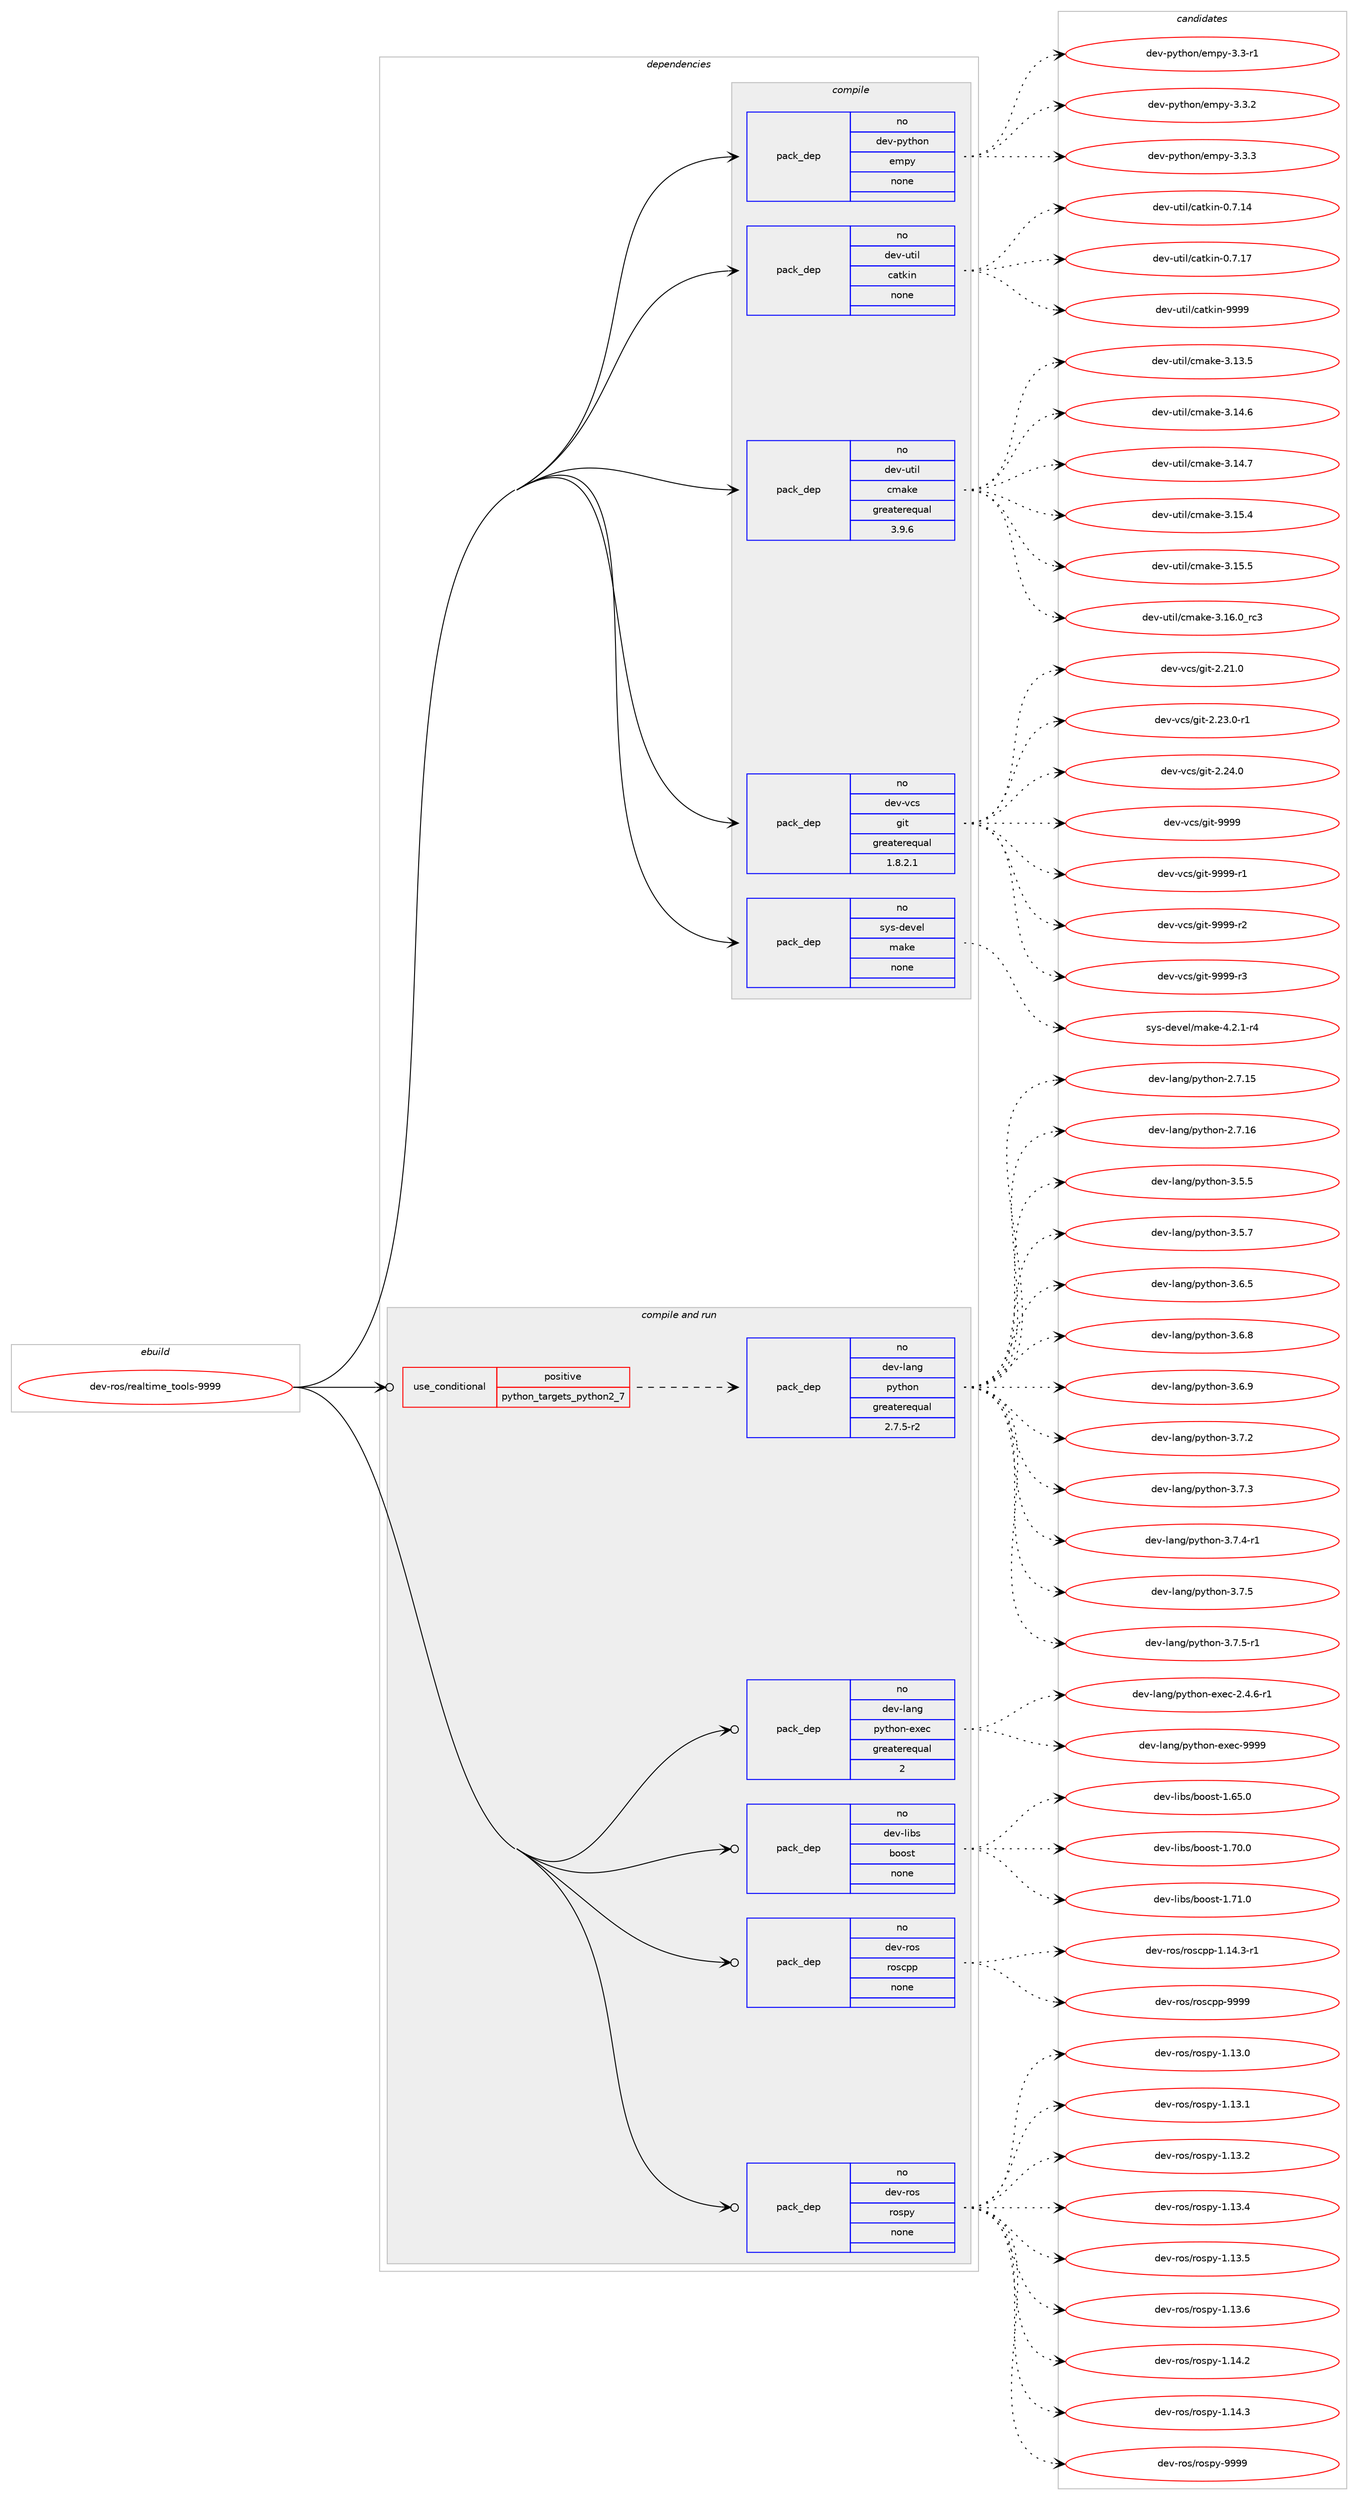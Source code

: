 digraph prolog {

# *************
# Graph options
# *************

newrank=true;
concentrate=true;
compound=true;
graph [rankdir=LR,fontname=Helvetica,fontsize=10,ranksep=1.5];#, ranksep=2.5, nodesep=0.2];
edge  [arrowhead=vee];
node  [fontname=Helvetica,fontsize=10];

# **********
# The ebuild
# **********

subgraph cluster_leftcol {
color=gray;
rank=same;
label=<<i>ebuild</i>>;
id [label="dev-ros/realtime_tools-9999", color=red, width=4, href="../dev-ros/realtime_tools-9999.svg"];
}

# ****************
# The dependencies
# ****************

subgraph cluster_midcol {
color=gray;
label=<<i>dependencies</i>>;
subgraph cluster_compile {
fillcolor="#eeeeee";
style=filled;
label=<<i>compile</i>>;
subgraph pack493078 {
dependency659298 [label=<<TABLE BORDER="0" CELLBORDER="1" CELLSPACING="0" CELLPADDING="4" WIDTH="220"><TR><TD ROWSPAN="6" CELLPADDING="30">pack_dep</TD></TR><TR><TD WIDTH="110">no</TD></TR><TR><TD>dev-python</TD></TR><TR><TD>empy</TD></TR><TR><TD>none</TD></TR><TR><TD></TD></TR></TABLE>>, shape=none, color=blue];
}
id:e -> dependency659298:w [weight=20,style="solid",arrowhead="vee"];
subgraph pack493079 {
dependency659299 [label=<<TABLE BORDER="0" CELLBORDER="1" CELLSPACING="0" CELLPADDING="4" WIDTH="220"><TR><TD ROWSPAN="6" CELLPADDING="30">pack_dep</TD></TR><TR><TD WIDTH="110">no</TD></TR><TR><TD>dev-util</TD></TR><TR><TD>catkin</TD></TR><TR><TD>none</TD></TR><TR><TD></TD></TR></TABLE>>, shape=none, color=blue];
}
id:e -> dependency659299:w [weight=20,style="solid",arrowhead="vee"];
subgraph pack493080 {
dependency659300 [label=<<TABLE BORDER="0" CELLBORDER="1" CELLSPACING="0" CELLPADDING="4" WIDTH="220"><TR><TD ROWSPAN="6" CELLPADDING="30">pack_dep</TD></TR><TR><TD WIDTH="110">no</TD></TR><TR><TD>dev-util</TD></TR><TR><TD>cmake</TD></TR><TR><TD>greaterequal</TD></TR><TR><TD>3.9.6</TD></TR></TABLE>>, shape=none, color=blue];
}
id:e -> dependency659300:w [weight=20,style="solid",arrowhead="vee"];
subgraph pack493081 {
dependency659301 [label=<<TABLE BORDER="0" CELLBORDER="1" CELLSPACING="0" CELLPADDING="4" WIDTH="220"><TR><TD ROWSPAN="6" CELLPADDING="30">pack_dep</TD></TR><TR><TD WIDTH="110">no</TD></TR><TR><TD>dev-vcs</TD></TR><TR><TD>git</TD></TR><TR><TD>greaterequal</TD></TR><TR><TD>1.8.2.1</TD></TR></TABLE>>, shape=none, color=blue];
}
id:e -> dependency659301:w [weight=20,style="solid",arrowhead="vee"];
subgraph pack493082 {
dependency659302 [label=<<TABLE BORDER="0" CELLBORDER="1" CELLSPACING="0" CELLPADDING="4" WIDTH="220"><TR><TD ROWSPAN="6" CELLPADDING="30">pack_dep</TD></TR><TR><TD WIDTH="110">no</TD></TR><TR><TD>sys-devel</TD></TR><TR><TD>make</TD></TR><TR><TD>none</TD></TR><TR><TD></TD></TR></TABLE>>, shape=none, color=blue];
}
id:e -> dependency659302:w [weight=20,style="solid",arrowhead="vee"];
}
subgraph cluster_compileandrun {
fillcolor="#eeeeee";
style=filled;
label=<<i>compile and run</i>>;
subgraph cond154314 {
dependency659303 [label=<<TABLE BORDER="0" CELLBORDER="1" CELLSPACING="0" CELLPADDING="4"><TR><TD ROWSPAN="3" CELLPADDING="10">use_conditional</TD></TR><TR><TD>positive</TD></TR><TR><TD>python_targets_python2_7</TD></TR></TABLE>>, shape=none, color=red];
subgraph pack493083 {
dependency659304 [label=<<TABLE BORDER="0" CELLBORDER="1" CELLSPACING="0" CELLPADDING="4" WIDTH="220"><TR><TD ROWSPAN="6" CELLPADDING="30">pack_dep</TD></TR><TR><TD WIDTH="110">no</TD></TR><TR><TD>dev-lang</TD></TR><TR><TD>python</TD></TR><TR><TD>greaterequal</TD></TR><TR><TD>2.7.5-r2</TD></TR></TABLE>>, shape=none, color=blue];
}
dependency659303:e -> dependency659304:w [weight=20,style="dashed",arrowhead="vee"];
}
id:e -> dependency659303:w [weight=20,style="solid",arrowhead="odotvee"];
subgraph pack493084 {
dependency659305 [label=<<TABLE BORDER="0" CELLBORDER="1" CELLSPACING="0" CELLPADDING="4" WIDTH="220"><TR><TD ROWSPAN="6" CELLPADDING="30">pack_dep</TD></TR><TR><TD WIDTH="110">no</TD></TR><TR><TD>dev-lang</TD></TR><TR><TD>python-exec</TD></TR><TR><TD>greaterequal</TD></TR><TR><TD>2</TD></TR></TABLE>>, shape=none, color=blue];
}
id:e -> dependency659305:w [weight=20,style="solid",arrowhead="odotvee"];
subgraph pack493085 {
dependency659306 [label=<<TABLE BORDER="0" CELLBORDER="1" CELLSPACING="0" CELLPADDING="4" WIDTH="220"><TR><TD ROWSPAN="6" CELLPADDING="30">pack_dep</TD></TR><TR><TD WIDTH="110">no</TD></TR><TR><TD>dev-libs</TD></TR><TR><TD>boost</TD></TR><TR><TD>none</TD></TR><TR><TD></TD></TR></TABLE>>, shape=none, color=blue];
}
id:e -> dependency659306:w [weight=20,style="solid",arrowhead="odotvee"];
subgraph pack493086 {
dependency659307 [label=<<TABLE BORDER="0" CELLBORDER="1" CELLSPACING="0" CELLPADDING="4" WIDTH="220"><TR><TD ROWSPAN="6" CELLPADDING="30">pack_dep</TD></TR><TR><TD WIDTH="110">no</TD></TR><TR><TD>dev-ros</TD></TR><TR><TD>roscpp</TD></TR><TR><TD>none</TD></TR><TR><TD></TD></TR></TABLE>>, shape=none, color=blue];
}
id:e -> dependency659307:w [weight=20,style="solid",arrowhead="odotvee"];
subgraph pack493087 {
dependency659308 [label=<<TABLE BORDER="0" CELLBORDER="1" CELLSPACING="0" CELLPADDING="4" WIDTH="220"><TR><TD ROWSPAN="6" CELLPADDING="30">pack_dep</TD></TR><TR><TD WIDTH="110">no</TD></TR><TR><TD>dev-ros</TD></TR><TR><TD>rospy</TD></TR><TR><TD>none</TD></TR><TR><TD></TD></TR></TABLE>>, shape=none, color=blue];
}
id:e -> dependency659308:w [weight=20,style="solid",arrowhead="odotvee"];
}
subgraph cluster_run {
fillcolor="#eeeeee";
style=filled;
label=<<i>run</i>>;
}
}

# **************
# The candidates
# **************

subgraph cluster_choices {
rank=same;
color=gray;
label=<<i>candidates</i>>;

subgraph choice493078 {
color=black;
nodesep=1;
choice1001011184511212111610411111047101109112121455146514511449 [label="dev-python/empy-3.3-r1", color=red, width=4,href="../dev-python/empy-3.3-r1.svg"];
choice1001011184511212111610411111047101109112121455146514650 [label="dev-python/empy-3.3.2", color=red, width=4,href="../dev-python/empy-3.3.2.svg"];
choice1001011184511212111610411111047101109112121455146514651 [label="dev-python/empy-3.3.3", color=red, width=4,href="../dev-python/empy-3.3.3.svg"];
dependency659298:e -> choice1001011184511212111610411111047101109112121455146514511449:w [style=dotted,weight="100"];
dependency659298:e -> choice1001011184511212111610411111047101109112121455146514650:w [style=dotted,weight="100"];
dependency659298:e -> choice1001011184511212111610411111047101109112121455146514651:w [style=dotted,weight="100"];
}
subgraph choice493079 {
color=black;
nodesep=1;
choice1001011184511711610510847999711610710511045484655464952 [label="dev-util/catkin-0.7.14", color=red, width=4,href="../dev-util/catkin-0.7.14.svg"];
choice1001011184511711610510847999711610710511045484655464955 [label="dev-util/catkin-0.7.17", color=red, width=4,href="../dev-util/catkin-0.7.17.svg"];
choice100101118451171161051084799971161071051104557575757 [label="dev-util/catkin-9999", color=red, width=4,href="../dev-util/catkin-9999.svg"];
dependency659299:e -> choice1001011184511711610510847999711610710511045484655464952:w [style=dotted,weight="100"];
dependency659299:e -> choice1001011184511711610510847999711610710511045484655464955:w [style=dotted,weight="100"];
dependency659299:e -> choice100101118451171161051084799971161071051104557575757:w [style=dotted,weight="100"];
}
subgraph choice493080 {
color=black;
nodesep=1;
choice1001011184511711610510847991099710710145514649514653 [label="dev-util/cmake-3.13.5", color=red, width=4,href="../dev-util/cmake-3.13.5.svg"];
choice1001011184511711610510847991099710710145514649524654 [label="dev-util/cmake-3.14.6", color=red, width=4,href="../dev-util/cmake-3.14.6.svg"];
choice1001011184511711610510847991099710710145514649524655 [label="dev-util/cmake-3.14.7", color=red, width=4,href="../dev-util/cmake-3.14.7.svg"];
choice1001011184511711610510847991099710710145514649534652 [label="dev-util/cmake-3.15.4", color=red, width=4,href="../dev-util/cmake-3.15.4.svg"];
choice1001011184511711610510847991099710710145514649534653 [label="dev-util/cmake-3.15.5", color=red, width=4,href="../dev-util/cmake-3.15.5.svg"];
choice1001011184511711610510847991099710710145514649544648951149951 [label="dev-util/cmake-3.16.0_rc3", color=red, width=4,href="../dev-util/cmake-3.16.0_rc3.svg"];
dependency659300:e -> choice1001011184511711610510847991099710710145514649514653:w [style=dotted,weight="100"];
dependency659300:e -> choice1001011184511711610510847991099710710145514649524654:w [style=dotted,weight="100"];
dependency659300:e -> choice1001011184511711610510847991099710710145514649524655:w [style=dotted,weight="100"];
dependency659300:e -> choice1001011184511711610510847991099710710145514649534652:w [style=dotted,weight="100"];
dependency659300:e -> choice1001011184511711610510847991099710710145514649534653:w [style=dotted,weight="100"];
dependency659300:e -> choice1001011184511711610510847991099710710145514649544648951149951:w [style=dotted,weight="100"];
}
subgraph choice493081 {
color=black;
nodesep=1;
choice10010111845118991154710310511645504650494648 [label="dev-vcs/git-2.21.0", color=red, width=4,href="../dev-vcs/git-2.21.0.svg"];
choice100101118451189911547103105116455046505146484511449 [label="dev-vcs/git-2.23.0-r1", color=red, width=4,href="../dev-vcs/git-2.23.0-r1.svg"];
choice10010111845118991154710310511645504650524648 [label="dev-vcs/git-2.24.0", color=red, width=4,href="../dev-vcs/git-2.24.0.svg"];
choice1001011184511899115471031051164557575757 [label="dev-vcs/git-9999", color=red, width=4,href="../dev-vcs/git-9999.svg"];
choice10010111845118991154710310511645575757574511449 [label="dev-vcs/git-9999-r1", color=red, width=4,href="../dev-vcs/git-9999-r1.svg"];
choice10010111845118991154710310511645575757574511450 [label="dev-vcs/git-9999-r2", color=red, width=4,href="../dev-vcs/git-9999-r2.svg"];
choice10010111845118991154710310511645575757574511451 [label="dev-vcs/git-9999-r3", color=red, width=4,href="../dev-vcs/git-9999-r3.svg"];
dependency659301:e -> choice10010111845118991154710310511645504650494648:w [style=dotted,weight="100"];
dependency659301:e -> choice100101118451189911547103105116455046505146484511449:w [style=dotted,weight="100"];
dependency659301:e -> choice10010111845118991154710310511645504650524648:w [style=dotted,weight="100"];
dependency659301:e -> choice1001011184511899115471031051164557575757:w [style=dotted,weight="100"];
dependency659301:e -> choice10010111845118991154710310511645575757574511449:w [style=dotted,weight="100"];
dependency659301:e -> choice10010111845118991154710310511645575757574511450:w [style=dotted,weight="100"];
dependency659301:e -> choice10010111845118991154710310511645575757574511451:w [style=dotted,weight="100"];
}
subgraph choice493082 {
color=black;
nodesep=1;
choice1151211154510010111810110847109971071014552465046494511452 [label="sys-devel/make-4.2.1-r4", color=red, width=4,href="../sys-devel/make-4.2.1-r4.svg"];
dependency659302:e -> choice1151211154510010111810110847109971071014552465046494511452:w [style=dotted,weight="100"];
}
subgraph choice493083 {
color=black;
nodesep=1;
choice10010111845108971101034711212111610411111045504655464953 [label="dev-lang/python-2.7.15", color=red, width=4,href="../dev-lang/python-2.7.15.svg"];
choice10010111845108971101034711212111610411111045504655464954 [label="dev-lang/python-2.7.16", color=red, width=4,href="../dev-lang/python-2.7.16.svg"];
choice100101118451089711010347112121116104111110455146534653 [label="dev-lang/python-3.5.5", color=red, width=4,href="../dev-lang/python-3.5.5.svg"];
choice100101118451089711010347112121116104111110455146534655 [label="dev-lang/python-3.5.7", color=red, width=4,href="../dev-lang/python-3.5.7.svg"];
choice100101118451089711010347112121116104111110455146544653 [label="dev-lang/python-3.6.5", color=red, width=4,href="../dev-lang/python-3.6.5.svg"];
choice100101118451089711010347112121116104111110455146544656 [label="dev-lang/python-3.6.8", color=red, width=4,href="../dev-lang/python-3.6.8.svg"];
choice100101118451089711010347112121116104111110455146544657 [label="dev-lang/python-3.6.9", color=red, width=4,href="../dev-lang/python-3.6.9.svg"];
choice100101118451089711010347112121116104111110455146554650 [label="dev-lang/python-3.7.2", color=red, width=4,href="../dev-lang/python-3.7.2.svg"];
choice100101118451089711010347112121116104111110455146554651 [label="dev-lang/python-3.7.3", color=red, width=4,href="../dev-lang/python-3.7.3.svg"];
choice1001011184510897110103471121211161041111104551465546524511449 [label="dev-lang/python-3.7.4-r1", color=red, width=4,href="../dev-lang/python-3.7.4-r1.svg"];
choice100101118451089711010347112121116104111110455146554653 [label="dev-lang/python-3.7.5", color=red, width=4,href="../dev-lang/python-3.7.5.svg"];
choice1001011184510897110103471121211161041111104551465546534511449 [label="dev-lang/python-3.7.5-r1", color=red, width=4,href="../dev-lang/python-3.7.5-r1.svg"];
dependency659304:e -> choice10010111845108971101034711212111610411111045504655464953:w [style=dotted,weight="100"];
dependency659304:e -> choice10010111845108971101034711212111610411111045504655464954:w [style=dotted,weight="100"];
dependency659304:e -> choice100101118451089711010347112121116104111110455146534653:w [style=dotted,weight="100"];
dependency659304:e -> choice100101118451089711010347112121116104111110455146534655:w [style=dotted,weight="100"];
dependency659304:e -> choice100101118451089711010347112121116104111110455146544653:w [style=dotted,weight="100"];
dependency659304:e -> choice100101118451089711010347112121116104111110455146544656:w [style=dotted,weight="100"];
dependency659304:e -> choice100101118451089711010347112121116104111110455146544657:w [style=dotted,weight="100"];
dependency659304:e -> choice100101118451089711010347112121116104111110455146554650:w [style=dotted,weight="100"];
dependency659304:e -> choice100101118451089711010347112121116104111110455146554651:w [style=dotted,weight="100"];
dependency659304:e -> choice1001011184510897110103471121211161041111104551465546524511449:w [style=dotted,weight="100"];
dependency659304:e -> choice100101118451089711010347112121116104111110455146554653:w [style=dotted,weight="100"];
dependency659304:e -> choice1001011184510897110103471121211161041111104551465546534511449:w [style=dotted,weight="100"];
}
subgraph choice493084 {
color=black;
nodesep=1;
choice10010111845108971101034711212111610411111045101120101994550465246544511449 [label="dev-lang/python-exec-2.4.6-r1", color=red, width=4,href="../dev-lang/python-exec-2.4.6-r1.svg"];
choice10010111845108971101034711212111610411111045101120101994557575757 [label="dev-lang/python-exec-9999", color=red, width=4,href="../dev-lang/python-exec-9999.svg"];
dependency659305:e -> choice10010111845108971101034711212111610411111045101120101994550465246544511449:w [style=dotted,weight="100"];
dependency659305:e -> choice10010111845108971101034711212111610411111045101120101994557575757:w [style=dotted,weight="100"];
}
subgraph choice493085 {
color=black;
nodesep=1;
choice1001011184510810598115479811111111511645494654534648 [label="dev-libs/boost-1.65.0", color=red, width=4,href="../dev-libs/boost-1.65.0.svg"];
choice1001011184510810598115479811111111511645494655484648 [label="dev-libs/boost-1.70.0", color=red, width=4,href="../dev-libs/boost-1.70.0.svg"];
choice1001011184510810598115479811111111511645494655494648 [label="dev-libs/boost-1.71.0", color=red, width=4,href="../dev-libs/boost-1.71.0.svg"];
dependency659306:e -> choice1001011184510810598115479811111111511645494654534648:w [style=dotted,weight="100"];
dependency659306:e -> choice1001011184510810598115479811111111511645494655484648:w [style=dotted,weight="100"];
dependency659306:e -> choice1001011184510810598115479811111111511645494655494648:w [style=dotted,weight="100"];
}
subgraph choice493086 {
color=black;
nodesep=1;
choice100101118451141111154711411111599112112454946495246514511449 [label="dev-ros/roscpp-1.14.3-r1", color=red, width=4,href="../dev-ros/roscpp-1.14.3-r1.svg"];
choice1001011184511411111547114111115991121124557575757 [label="dev-ros/roscpp-9999", color=red, width=4,href="../dev-ros/roscpp-9999.svg"];
dependency659307:e -> choice100101118451141111154711411111599112112454946495246514511449:w [style=dotted,weight="100"];
dependency659307:e -> choice1001011184511411111547114111115991121124557575757:w [style=dotted,weight="100"];
}
subgraph choice493087 {
color=black;
nodesep=1;
choice100101118451141111154711411111511212145494649514648 [label="dev-ros/rospy-1.13.0", color=red, width=4,href="../dev-ros/rospy-1.13.0.svg"];
choice100101118451141111154711411111511212145494649514649 [label="dev-ros/rospy-1.13.1", color=red, width=4,href="../dev-ros/rospy-1.13.1.svg"];
choice100101118451141111154711411111511212145494649514650 [label="dev-ros/rospy-1.13.2", color=red, width=4,href="../dev-ros/rospy-1.13.2.svg"];
choice100101118451141111154711411111511212145494649514652 [label="dev-ros/rospy-1.13.4", color=red, width=4,href="../dev-ros/rospy-1.13.4.svg"];
choice100101118451141111154711411111511212145494649514653 [label="dev-ros/rospy-1.13.5", color=red, width=4,href="../dev-ros/rospy-1.13.5.svg"];
choice100101118451141111154711411111511212145494649514654 [label="dev-ros/rospy-1.13.6", color=red, width=4,href="../dev-ros/rospy-1.13.6.svg"];
choice100101118451141111154711411111511212145494649524650 [label="dev-ros/rospy-1.14.2", color=red, width=4,href="../dev-ros/rospy-1.14.2.svg"];
choice100101118451141111154711411111511212145494649524651 [label="dev-ros/rospy-1.14.3", color=red, width=4,href="../dev-ros/rospy-1.14.3.svg"];
choice10010111845114111115471141111151121214557575757 [label="dev-ros/rospy-9999", color=red, width=4,href="../dev-ros/rospy-9999.svg"];
dependency659308:e -> choice100101118451141111154711411111511212145494649514648:w [style=dotted,weight="100"];
dependency659308:e -> choice100101118451141111154711411111511212145494649514649:w [style=dotted,weight="100"];
dependency659308:e -> choice100101118451141111154711411111511212145494649514650:w [style=dotted,weight="100"];
dependency659308:e -> choice100101118451141111154711411111511212145494649514652:w [style=dotted,weight="100"];
dependency659308:e -> choice100101118451141111154711411111511212145494649514653:w [style=dotted,weight="100"];
dependency659308:e -> choice100101118451141111154711411111511212145494649514654:w [style=dotted,weight="100"];
dependency659308:e -> choice100101118451141111154711411111511212145494649524650:w [style=dotted,weight="100"];
dependency659308:e -> choice100101118451141111154711411111511212145494649524651:w [style=dotted,weight="100"];
dependency659308:e -> choice10010111845114111115471141111151121214557575757:w [style=dotted,weight="100"];
}
}

}
